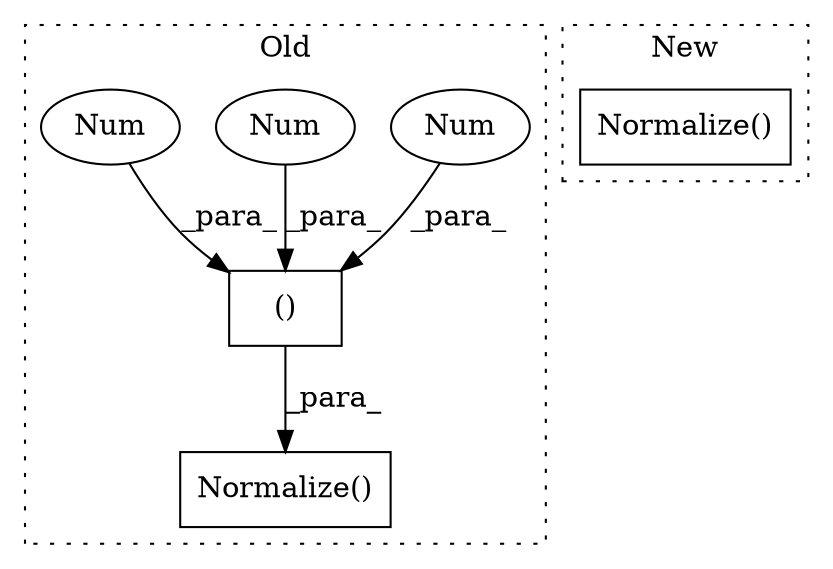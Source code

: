 digraph G {
subgraph cluster0 {
1 [label="()" a="54" s="564" l="10" shape="box"];
3 [label="Num" a="76" s="571" l="3" shape="ellipse"];
4 [label="Normalize()" a="75" s="998,1028" l="21,1" shape="box"];
5 [label="Num" a="76" s="566" l="3" shape="ellipse"];
6 [label="Num" a="76" s="561" l="3" shape="ellipse"];
label = "Old";
style="dotted";
}
subgraph cluster1 {
2 [label="Normalize()" a="75" s="952" l="109" shape="box"];
label = "New";
style="dotted";
}
1 -> 4 [label="_para_"];
3 -> 1 [label="_para_"];
5 -> 1 [label="_para_"];
6 -> 1 [label="_para_"];
}